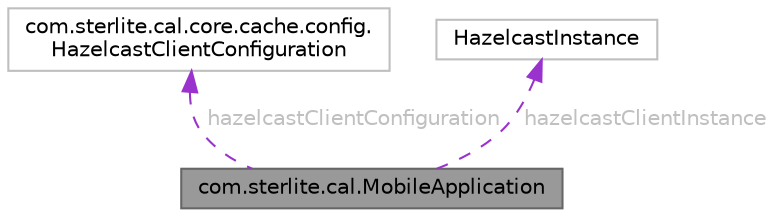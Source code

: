 digraph "com.sterlite.cal.MobileApplication"
{
 // LATEX_PDF_SIZE
  bgcolor="transparent";
  edge [fontname=Helvetica,fontsize=10,labelfontname=Helvetica,labelfontsize=10];
  node [fontname=Helvetica,fontsize=10,shape=box,height=0.2,width=0.4];
  Node1 [id="Node000001",label="com.sterlite.cal.MobileApplication",height=0.2,width=0.4,color="gray40", fillcolor="grey60", style="filled", fontcolor="black",tooltip=" "];
  Node2 -> Node1 [id="edge1_Node000001_Node000002",dir="back",color="darkorchid3",style="dashed",tooltip=" ",label=" hazelcastClientConfiguration",fontcolor="grey" ];
  Node2 [id="Node000002",label="com.sterlite.cal.core.cache.config.\lHazelcastClientConfiguration",height=0.2,width=0.4,color="grey75", fillcolor="white", style="filled",URL="$classcom_1_1sterlite_1_1cal_1_1core_1_1cache_1_1config_1_1_hazelcast_client_configuration.html",tooltip=" "];
  Node3 -> Node1 [id="edge2_Node000001_Node000003",dir="back",color="darkorchid3",style="dashed",tooltip=" ",label=" hazelcastClientInstance",fontcolor="grey" ];
  Node3 [id="Node000003",label="HazelcastInstance",height=0.2,width=0.4,color="grey75", fillcolor="white", style="filled",tooltip=" "];
}
